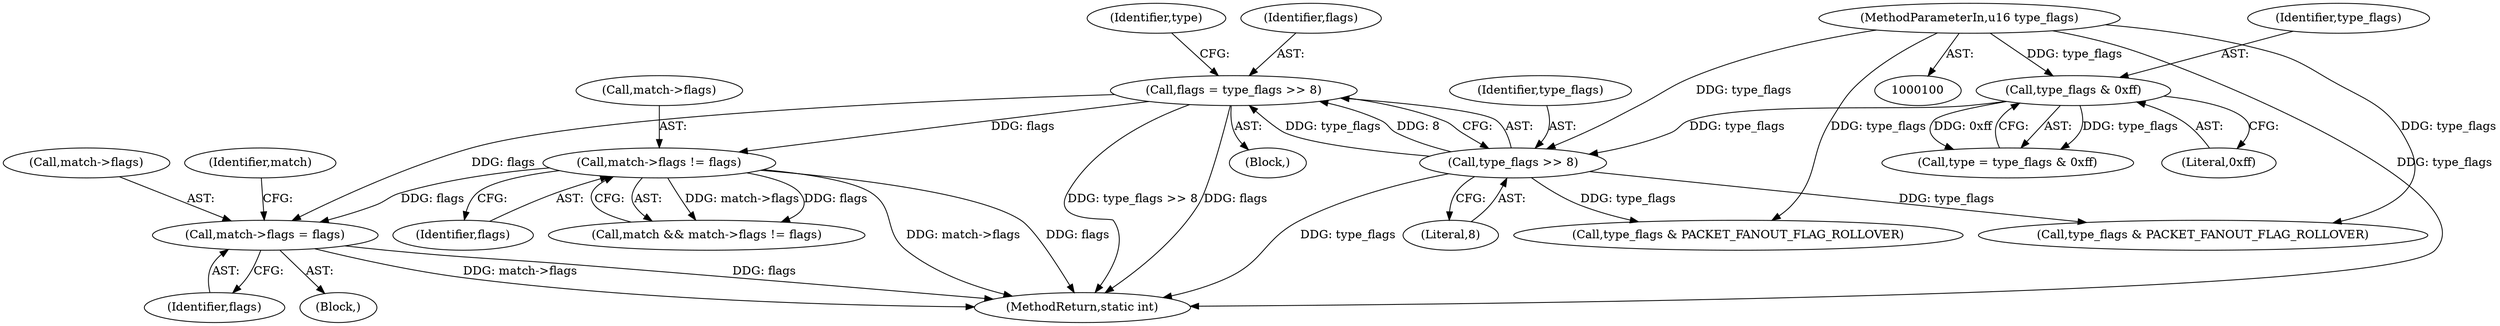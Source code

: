 digraph "0_linux_d199fab63c11998a602205f7ee7ff7c05c97164b@pointer" {
"1000294" [label="(Call,match->flags = flags)"];
"1000252" [label="(Call,match->flags != flags)"];
"1000123" [label="(Call,flags = type_flags >> 8)"];
"1000125" [label="(Call,type_flags >> 8)"];
"1000119" [label="(Call,type_flags & 0xff)"];
"1000103" [label="(MethodParameterIn,u16 type_flags)"];
"1000120" [label="(Identifier,type_flags)"];
"1000124" [label="(Identifier,flags)"];
"1000261" [label="(Block,)"];
"1000252" [label="(Call,match->flags != flags)"];
"1000250" [label="(Call,match && match->flags != flags)"];
"1000121" [label="(Literal,0xff)"];
"1000126" [label="(Identifier,type_flags)"];
"1000253" [label="(Call,match->flags)"];
"1000295" [label="(Call,match->flags)"];
"1000294" [label="(Call,match->flags = flags)"];
"1000127" [label="(Literal,8)"];
"1000302" [label="(Identifier,match)"];
"1000119" [label="(Call,type_flags & 0xff)"];
"1000125" [label="(Call,type_flags >> 8)"];
"1000104" [label="(Block,)"];
"1000123" [label="(Call,flags = type_flags >> 8)"];
"1000179" [label="(Call,type_flags & PACKET_FANOUT_FLAG_ROLLOVER)"];
"1000298" [label="(Identifier,flags)"];
"1000256" [label="(Identifier,flags)"];
"1000134" [label="(Call,type_flags & PACKET_FANOUT_FLAG_ROLLOVER)"];
"1000459" [label="(MethodReturn,static int)"];
"1000103" [label="(MethodParameterIn,u16 type_flags)"];
"1000117" [label="(Call,type = type_flags & 0xff)"];
"1000130" [label="(Identifier,type)"];
"1000294" -> "1000261"  [label="AST: "];
"1000294" -> "1000298"  [label="CFG: "];
"1000295" -> "1000294"  [label="AST: "];
"1000298" -> "1000294"  [label="AST: "];
"1000302" -> "1000294"  [label="CFG: "];
"1000294" -> "1000459"  [label="DDG: flags"];
"1000294" -> "1000459"  [label="DDG: match->flags"];
"1000252" -> "1000294"  [label="DDG: flags"];
"1000123" -> "1000294"  [label="DDG: flags"];
"1000252" -> "1000250"  [label="AST: "];
"1000252" -> "1000256"  [label="CFG: "];
"1000253" -> "1000252"  [label="AST: "];
"1000256" -> "1000252"  [label="AST: "];
"1000250" -> "1000252"  [label="CFG: "];
"1000252" -> "1000459"  [label="DDG: match->flags"];
"1000252" -> "1000459"  [label="DDG: flags"];
"1000252" -> "1000250"  [label="DDG: match->flags"];
"1000252" -> "1000250"  [label="DDG: flags"];
"1000123" -> "1000252"  [label="DDG: flags"];
"1000123" -> "1000104"  [label="AST: "];
"1000123" -> "1000125"  [label="CFG: "];
"1000124" -> "1000123"  [label="AST: "];
"1000125" -> "1000123"  [label="AST: "];
"1000130" -> "1000123"  [label="CFG: "];
"1000123" -> "1000459"  [label="DDG: type_flags >> 8"];
"1000123" -> "1000459"  [label="DDG: flags"];
"1000125" -> "1000123"  [label="DDG: type_flags"];
"1000125" -> "1000123"  [label="DDG: 8"];
"1000125" -> "1000127"  [label="CFG: "];
"1000126" -> "1000125"  [label="AST: "];
"1000127" -> "1000125"  [label="AST: "];
"1000125" -> "1000459"  [label="DDG: type_flags"];
"1000119" -> "1000125"  [label="DDG: type_flags"];
"1000103" -> "1000125"  [label="DDG: type_flags"];
"1000125" -> "1000134"  [label="DDG: type_flags"];
"1000125" -> "1000179"  [label="DDG: type_flags"];
"1000119" -> "1000117"  [label="AST: "];
"1000119" -> "1000121"  [label="CFG: "];
"1000120" -> "1000119"  [label="AST: "];
"1000121" -> "1000119"  [label="AST: "];
"1000117" -> "1000119"  [label="CFG: "];
"1000119" -> "1000117"  [label="DDG: type_flags"];
"1000119" -> "1000117"  [label="DDG: 0xff"];
"1000103" -> "1000119"  [label="DDG: type_flags"];
"1000103" -> "1000100"  [label="AST: "];
"1000103" -> "1000459"  [label="DDG: type_flags"];
"1000103" -> "1000134"  [label="DDG: type_flags"];
"1000103" -> "1000179"  [label="DDG: type_flags"];
}
